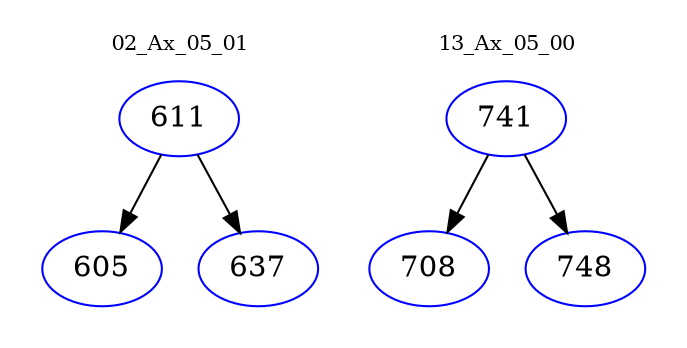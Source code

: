 digraph{
subgraph cluster_0 {
color = white
label = "02_Ax_05_01";
fontsize=10;
T0_611 [label="611", color="blue"]
T0_611 -> T0_605 [color="black"]
T0_605 [label="605", color="blue"]
T0_611 -> T0_637 [color="black"]
T0_637 [label="637", color="blue"]
}
subgraph cluster_1 {
color = white
label = "13_Ax_05_00";
fontsize=10;
T1_741 [label="741", color="blue"]
T1_741 -> T1_708 [color="black"]
T1_708 [label="708", color="blue"]
T1_741 -> T1_748 [color="black"]
T1_748 [label="748", color="blue"]
}
}

